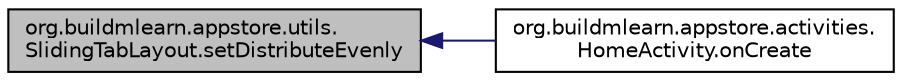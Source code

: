 digraph "org.buildmlearn.appstore.utils.SlidingTabLayout.setDistributeEvenly"
{
 // INTERACTIVE_SVG=YES
  bgcolor="transparent";
  edge [fontname="Helvetica",fontsize="10",labelfontname="Helvetica",labelfontsize="10"];
  node [fontname="Helvetica",fontsize="10",shape=record];
  rankdir="LR";
  Node1 [label="org.buildmlearn.appstore.utils.\lSlidingTabLayout.setDistributeEvenly",height=0.2,width=0.4,color="black", fillcolor="grey75", style="filled", fontcolor="black"];
  Node1 -> Node2 [dir="back",color="midnightblue",fontsize="10",style="solid",fontname="Helvetica"];
  Node2 [label="org.buildmlearn.appstore.activities.\lHomeActivity.onCreate",height=0.2,width=0.4,color="black",URL="$d8/dfa/classorg_1_1buildmlearn_1_1appstore_1_1activities_1_1_home_activity.html#a1a3c72988991108cb3f2f70b345a1a0d",tooltip="The method is executed first when the activity is created. "];
}
